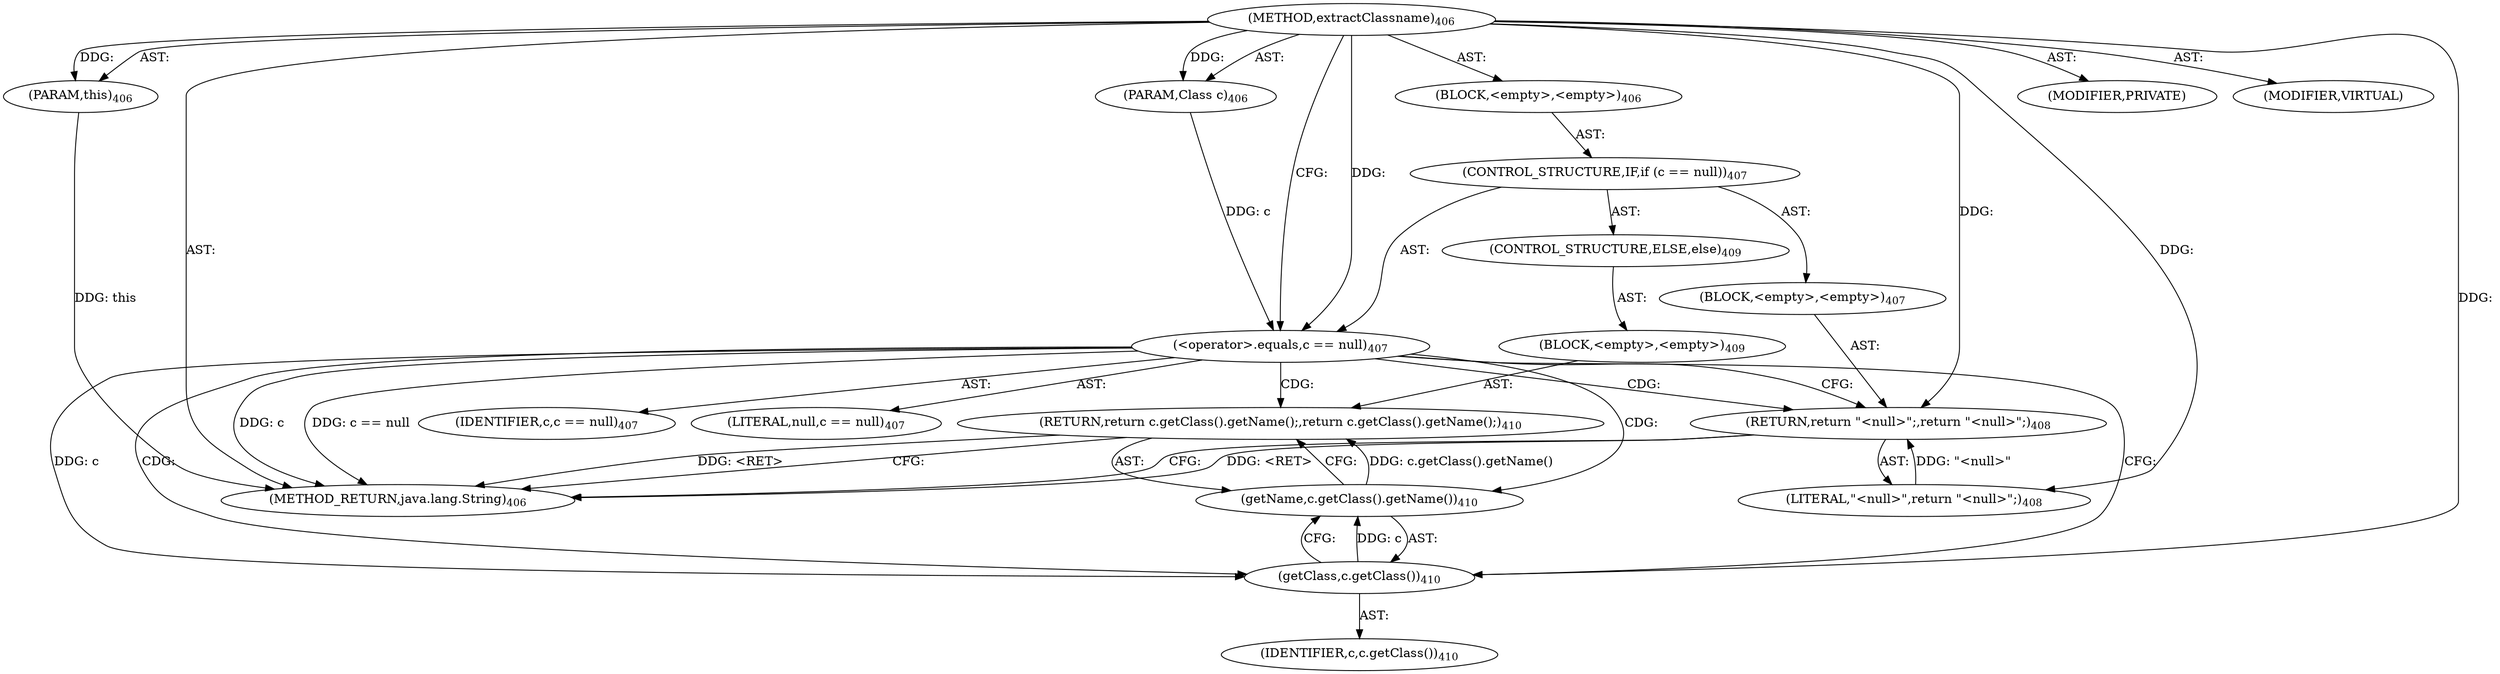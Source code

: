digraph "extractClassname" {  
"111669149713" [label = <(METHOD,extractClassname)<SUB>406</SUB>> ]
"115964117026" [label = <(PARAM,this)<SUB>406</SUB>> ]
"115964117027" [label = <(PARAM,Class c)<SUB>406</SUB>> ]
"25769803843" [label = <(BLOCK,&lt;empty&gt;,&lt;empty&gt;)<SUB>406</SUB>> ]
"47244640301" [label = <(CONTROL_STRUCTURE,IF,if (c == null))<SUB>407</SUB>> ]
"30064771301" [label = <(&lt;operator&gt;.equals,c == null)<SUB>407</SUB>> ]
"68719476919" [label = <(IDENTIFIER,c,c == null)<SUB>407</SUB>> ]
"90194313277" [label = <(LITERAL,null,c == null)<SUB>407</SUB>> ]
"25769803844" [label = <(BLOCK,&lt;empty&gt;,&lt;empty&gt;)<SUB>407</SUB>> ]
"146028888095" [label = <(RETURN,return &quot;&lt;null&gt;&quot;;,return &quot;&lt;null&gt;&quot;;)<SUB>408</SUB>> ]
"90194313278" [label = <(LITERAL,&quot;&lt;null&gt;&quot;,return &quot;&lt;null&gt;&quot;;)<SUB>408</SUB>> ]
"47244640302" [label = <(CONTROL_STRUCTURE,ELSE,else)<SUB>409</SUB>> ]
"25769803845" [label = <(BLOCK,&lt;empty&gt;,&lt;empty&gt;)<SUB>409</SUB>> ]
"146028888096" [label = <(RETURN,return c.getClass().getName();,return c.getClass().getName();)<SUB>410</SUB>> ]
"30064771302" [label = <(getName,c.getClass().getName())<SUB>410</SUB>> ]
"30064771303" [label = <(getClass,c.getClass())<SUB>410</SUB>> ]
"68719476920" [label = <(IDENTIFIER,c,c.getClass())<SUB>410</SUB>> ]
"133143986216" [label = <(MODIFIER,PRIVATE)> ]
"133143986217" [label = <(MODIFIER,VIRTUAL)> ]
"128849018897" [label = <(METHOD_RETURN,java.lang.String)<SUB>406</SUB>> ]
  "111669149713" -> "115964117026"  [ label = "AST: "] 
  "111669149713" -> "115964117027"  [ label = "AST: "] 
  "111669149713" -> "25769803843"  [ label = "AST: "] 
  "111669149713" -> "133143986216"  [ label = "AST: "] 
  "111669149713" -> "133143986217"  [ label = "AST: "] 
  "111669149713" -> "128849018897"  [ label = "AST: "] 
  "25769803843" -> "47244640301"  [ label = "AST: "] 
  "47244640301" -> "30064771301"  [ label = "AST: "] 
  "47244640301" -> "25769803844"  [ label = "AST: "] 
  "47244640301" -> "47244640302"  [ label = "AST: "] 
  "30064771301" -> "68719476919"  [ label = "AST: "] 
  "30064771301" -> "90194313277"  [ label = "AST: "] 
  "25769803844" -> "146028888095"  [ label = "AST: "] 
  "146028888095" -> "90194313278"  [ label = "AST: "] 
  "47244640302" -> "25769803845"  [ label = "AST: "] 
  "25769803845" -> "146028888096"  [ label = "AST: "] 
  "146028888096" -> "30064771302"  [ label = "AST: "] 
  "30064771302" -> "30064771303"  [ label = "AST: "] 
  "30064771303" -> "68719476920"  [ label = "AST: "] 
  "30064771301" -> "146028888095"  [ label = "CFG: "] 
  "30064771301" -> "30064771303"  [ label = "CFG: "] 
  "146028888095" -> "128849018897"  [ label = "CFG: "] 
  "146028888096" -> "128849018897"  [ label = "CFG: "] 
  "30064771302" -> "146028888096"  [ label = "CFG: "] 
  "30064771303" -> "30064771302"  [ label = "CFG: "] 
  "111669149713" -> "30064771301"  [ label = "CFG: "] 
  "146028888096" -> "128849018897"  [ label = "DDG: &lt;RET&gt;"] 
  "146028888095" -> "128849018897"  [ label = "DDG: &lt;RET&gt;"] 
  "115964117026" -> "128849018897"  [ label = "DDG: this"] 
  "30064771301" -> "128849018897"  [ label = "DDG: c"] 
  "30064771301" -> "128849018897"  [ label = "DDG: c == null"] 
  "111669149713" -> "115964117026"  [ label = "DDG: "] 
  "111669149713" -> "115964117027"  [ label = "DDG: "] 
  "115964117027" -> "30064771301"  [ label = "DDG: c"] 
  "111669149713" -> "30064771301"  [ label = "DDG: "] 
  "90194313278" -> "146028888095"  [ label = "DDG: &quot;&lt;null&gt;&quot;"] 
  "111669149713" -> "146028888095"  [ label = "DDG: "] 
  "111669149713" -> "90194313278"  [ label = "DDG: "] 
  "30064771302" -> "146028888096"  [ label = "DDG: c.getClass().getName()"] 
  "30064771303" -> "30064771302"  [ label = "DDG: c"] 
  "30064771301" -> "30064771303"  [ label = "DDG: c"] 
  "111669149713" -> "30064771303"  [ label = "DDG: "] 
  "30064771301" -> "30064771303"  [ label = "CDG: "] 
  "30064771301" -> "30064771302"  [ label = "CDG: "] 
  "30064771301" -> "146028888096"  [ label = "CDG: "] 
  "30064771301" -> "146028888095"  [ label = "CDG: "] 
}
